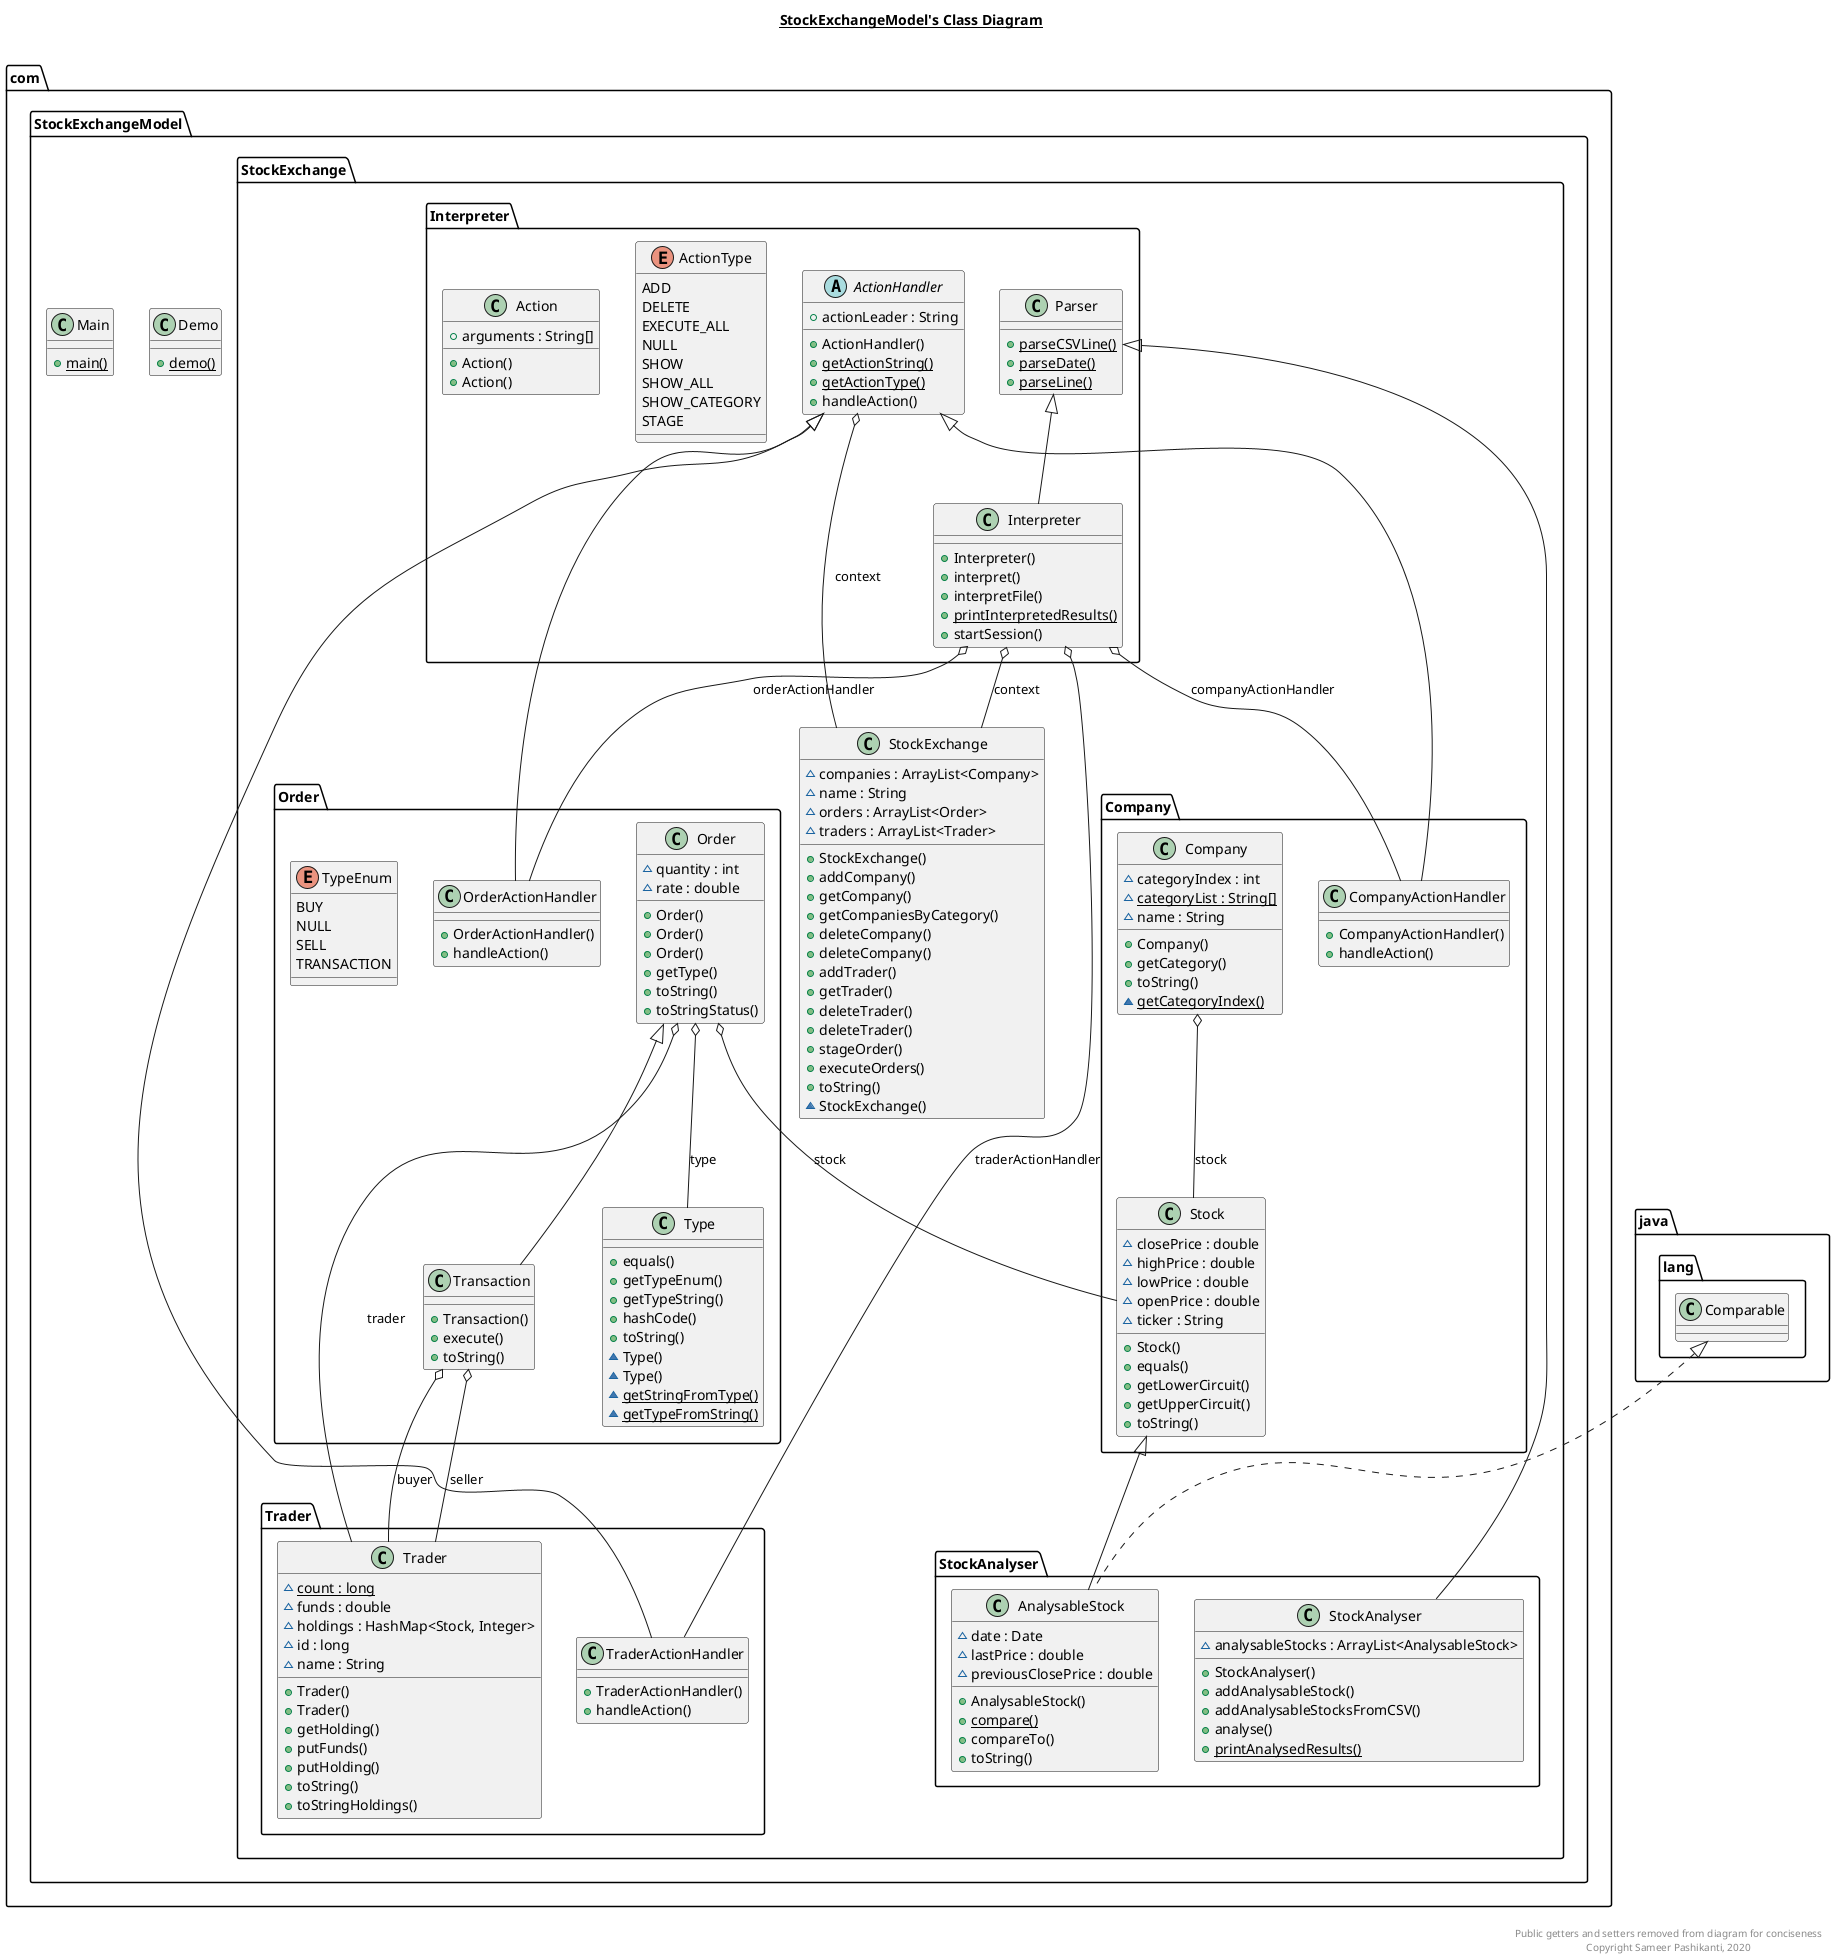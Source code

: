 @startuml

title __StockExchangeModel's Class Diagram__\n

  namespace com.StockExchangeModel {
    class com.StockExchangeModel.Demo {
        {static} + demo()
    }
    class com.StockExchangeModel.Main {
        {static} + main()
    }
    namespace StockExchange {
      class com.StockExchangeModel.StockExchange.StockExchange {
          ~ companies : ArrayList<Company>
          ~ name : String
          ~ orders : ArrayList<Order>
          ~ traders : ArrayList<Trader>
          + StockExchange()
          + addCompany()
          + getCompany()
          + getCompaniesByCategory()
          + deleteCompany()
          + deleteCompany()
          + addTrader()
          + getTrader()
          + deleteTrader()
          + deleteTrader()
          + stageOrder()
          + executeOrders()
          + toString()
          ~ StockExchange()
      }
      namespace Interpreter {
        enum ActionType {
          ADD
          DELETE
          EXECUTE_ALL
          NULL
          SHOW
          SHOW_ALL
          SHOW_CATEGORY
          STAGE
        }
        class com.StockExchangeModel.StockExchange.Interpreter.Action {
            + arguments : String[]
            + Action()
            + Action()
        }
        abstract class com.StockExchangeModel.StockExchange.Interpreter.ActionHandler {
            + actionLeader : String
            + ActionHandler()
            {static} + getActionString()
            {static} + getActionType()
            + handleAction()
        }
        class com.StockExchangeModel.StockExchange.Interpreter.Interpreter {
            + Interpreter()
            + interpret()
            + interpretFile()
            {static} + printInterpretedResults()
            + startSession()
        }
        class com.StockExchangeModel.StockExchange.Interpreter.Parser {
            {static} + parseCSVLine()
            {static} + parseDate()
            {static} + parseLine()
        }
      }
      namespace StockAnalyser {
        class com.StockExchangeModel.StockExchange.StockAnalyser.AnalysableStock {
            ~ date : Date
            ~ lastPrice : double
            ~ previousClosePrice : double
            + AnalysableStock()
            {static} + compare()
            + compareTo()
            + toString()
        }
        class com.StockExchangeModel.StockExchange.StockAnalyser.StockAnalyser {
            ~ analysableStocks : ArrayList<AnalysableStock>
            + StockAnalyser()
            + addAnalysableStock()
            + addAnalysableStocksFromCSV()
            + analyse()
            {static} + printAnalysedResults()
        }
      }
      namespace Company {
        class com.StockExchangeModel.StockExchange.Company.CompanyActionHandler {
            + CompanyActionHandler()
            + handleAction()
        }
        class com.StockExchangeModel.StockExchange.Company.Company {
            ~ categoryIndex : int
            {static} ~ categoryList : String[]
            ~ name : String
            + Company()
            + getCategory()
            + toString()
            {static} ~ getCategoryIndex()
        }
        class com.StockExchangeModel.StockExchange.Company.Stock {
            ~ closePrice : double
            ~ highPrice : double
            ~ lowPrice : double
            ~ openPrice : double
            ~ ticker : String
            + Stock()
            + equals()
            + getLowerCircuit()
            + getUpperCircuit()
            + toString()
        }
      }
      namespace Trader {
        class com.StockExchangeModel.StockExchange.Trader.Trader {
            {static} ~ count : long
            ~ funds : double
            ~ holdings : HashMap<Stock, Integer>
            ~ id : long
            ~ name : String
            + Trader()
            + Trader()
            + getHolding()
            + putFunds()
            + putHolding()
            + toString()
            + toStringHoldings()
        }
        class com.StockExchangeModel.StockExchange.Trader.TraderActionHandler {
            + TraderActionHandler()
            + handleAction()
        }
      }
      namespace Order {
        class com.StockExchangeModel.StockExchange.Order.Order {
            ~ quantity : int
            ~ rate : double
            + Order()
            + Order()
            + Order()
            + getType()
            + toString()
            + toStringStatus()
        }
        class com.StockExchangeModel.StockExchange.Order.OrderActionHandler {
            + OrderActionHandler()
            + handleAction()
        }
        class com.StockExchangeModel.StockExchange.Order.Transaction {
            + Transaction()
            + execute()
            + toString()
        }
        class com.StockExchangeModel.StockExchange.Order.Type {
            + equals()
            + getTypeEnum()
            + getTypeString()
            + hashCode()
            + toString()
            ~ Type()
            ~ Type()
            {static} ~ getStringFromType()
            {static} ~ getTypeFromString()
        }
        enum TypeEnum {
          BUY
          NULL
          SELL
          TRANSACTION
        }
      }
    }
  }

  com.StockExchangeModel.StockExchange.Company.Company o-- com.StockExchangeModel.StockExchange.Company.Stock : stock
  com.StockExchangeModel.StockExchange.Company.CompanyActionHandler -up-|> com.StockExchangeModel.StockExchange.Interpreter.ActionHandler
  com.StockExchangeModel.StockExchange.Interpreter.Action o-- com.StockExchangeModel.StockExchange.Interpreter.ActionHandler.ActionType : actionType
  com.StockExchangeModel.StockExchange.Interpreter.ActionHandler o-- com.StockExchangeModel.StockExchange.StockExchange : context
  com.StockExchangeModel.StockExchange.Interpreter.Interpreter -up-|> com.StockExchangeModel.StockExchange.Interpreter.Parser
  com.StockExchangeModel.StockExchange.Interpreter.Interpreter o-- com.StockExchangeModel.StockExchange.Company.CompanyActionHandler : companyActionHandler
  com.StockExchangeModel.StockExchange.Interpreter.Interpreter o-- com.StockExchangeModel.StockExchange.StockExchange : context
  com.StockExchangeModel.StockExchange.Interpreter.Interpreter o-- com.StockExchangeModel.StockExchange.Order.OrderActionHandler : orderActionHandler
  com.StockExchangeModel.StockExchange.Interpreter.Interpreter o-- com.StockExchangeModel.StockExchange.Trader.TraderActionHandler : traderActionHandler
  com.StockExchangeModel.StockExchange.Order.Order o-- com.StockExchangeModel.StockExchange.Company.Stock : stock
  com.StockExchangeModel.StockExchange.Order.Order o-- com.StockExchangeModel.StockExchange.Order.Type : type
  com.StockExchangeModel.StockExchange.Order.Order o-- com.StockExchangeModel.StockExchange.Trader.Trader : trader
  com.StockExchangeModel.StockExchange.Order.OrderActionHandler -up-|> com.StockExchangeModel.StockExchange.Interpreter.ActionHandler
  com.StockExchangeModel.StockExchange.Order.Transaction -up-|> com.StockExchangeModel.StockExchange.Order.Order
  com.StockExchangeModel.StockExchange.Order.Transaction o-- com.StockExchangeModel.StockExchange.Trader.Trader : buyer
  com.StockExchangeModel.StockExchange.Order.Transaction o-- com.StockExchangeModel.StockExchange.Trader.Trader : seller
  com.StockExchangeModel.StockExchange.Order.Type o-- com.StockExchangeModel.StockExchange.Order.Type.TypeEnum : type
  com.StockExchangeModel.StockExchange.Order.Type +-down- com.StockExchangeModel.StockExchange.Order.Type.TypeEnum
  com.StockExchangeModel.StockExchange.StockAnalyser.AnalysableStock .up.|> java.lang.Comparable
  com.StockExchangeModel.StockExchange.StockAnalyser.AnalysableStock -up-|> com.StockExchangeModel.StockExchange.Company.Stock
  com.StockExchangeModel.StockExchange.StockAnalyser.StockAnalyser -up-|> com.StockExchangeModel.StockExchange.Interpreter.Parser
  com.StockExchangeModel.StockExchange.Trader.TraderActionHandler -up-|> com.StockExchangeModel.StockExchange.Interpreter.ActionHandler

right footer

Public getters and setters removed from diagram for conciseness
Copyright Sameer Pashikanti, 2020
endfooter

@enduml
